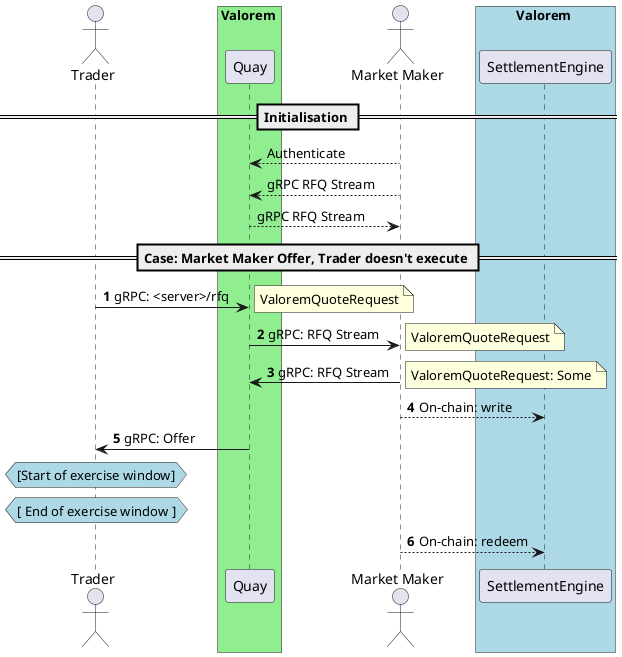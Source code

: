 @startuml

actor Trader
box Valorem #LightGreen
participant Quay
end box
actor "Market Maker" as MM
box Valorem #LightBlue
participant SettlementEngine as SE
end box

== Initialisation ==
MM --> Quay: Authenticate
MM --> Quay: gRPC RFQ Stream
Quay --> MM: gRPC RFQ Stream

== Case: Market Maker Offer, Trader doesn't execute ==
autonumber
Trader -> Quay: gRPC: <server>/rfq
note right
ValoremQuoteRequest
end note
Quay -> MM: gRPC: RFQ Stream
note right
ValoremQuoteRequest
end note
MM -> Quay: gRPC: RFQ Stream
note right
ValoremQuoteRequest: Some
end note
MM --> SE: On-chain: write
Quay -> Trader: gRPC: Offer
hnote over Trader #lightBlue
[Start of exercise window]
end hnote
hnote over Trader #lightBlue
[ End of exercise window ]
end hnote
MM --> SE: On-chain: redeem
@enduml